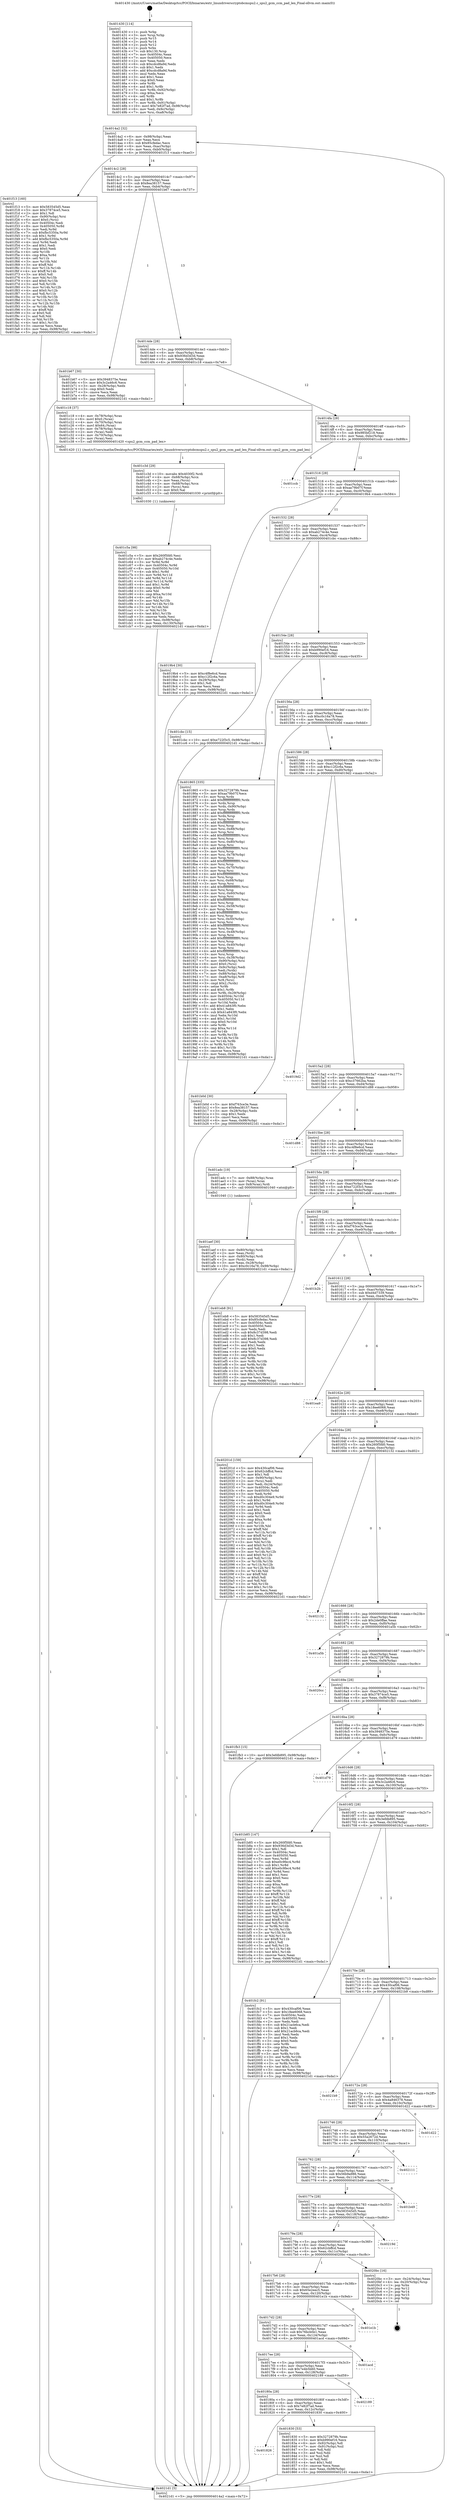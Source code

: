 digraph "0x401430" {
  label = "0x401430 (/mnt/c/Users/mathe/Desktop/tcc/POCII/binaries/extr_linuxdriverscryptobcmspu2.c_spu2_gcm_ccm_pad_len_Final-ollvm.out::main(0))"
  labelloc = "t"
  node[shape=record]

  Entry [label="",width=0.3,height=0.3,shape=circle,fillcolor=black,style=filled]
  "0x4014a2" [label="{
     0x4014a2 [32]\l
     | [instrs]\l
     &nbsp;&nbsp;0x4014a2 \<+6\>: mov -0x98(%rbp),%eax\l
     &nbsp;&nbsp;0x4014a8 \<+2\>: mov %eax,%ecx\l
     &nbsp;&nbsp;0x4014aa \<+6\>: sub $0x85cfedac,%ecx\l
     &nbsp;&nbsp;0x4014b0 \<+6\>: mov %eax,-0xac(%rbp)\l
     &nbsp;&nbsp;0x4014b6 \<+6\>: mov %ecx,-0xb0(%rbp)\l
     &nbsp;&nbsp;0x4014bc \<+6\>: je 0000000000401f13 \<main+0xae3\>\l
  }"]
  "0x401f13" [label="{
     0x401f13 [160]\l
     | [instrs]\l
     &nbsp;&nbsp;0x401f13 \<+5\>: mov $0x583545d5,%eax\l
     &nbsp;&nbsp;0x401f18 \<+5\>: mov $0x37874ce5,%ecx\l
     &nbsp;&nbsp;0x401f1d \<+2\>: mov $0x1,%dl\l
     &nbsp;&nbsp;0x401f1f \<+7\>: mov -0x90(%rbp),%rsi\l
     &nbsp;&nbsp;0x401f26 \<+6\>: movl $0x0,(%rsi)\l
     &nbsp;&nbsp;0x401f2c \<+7\>: mov 0x40504c,%edi\l
     &nbsp;&nbsp;0x401f33 \<+8\>: mov 0x405050,%r8d\l
     &nbsp;&nbsp;0x401f3b \<+3\>: mov %edi,%r9d\l
     &nbsp;&nbsp;0x401f3e \<+7\>: sub $0xfbc5350a,%r9d\l
     &nbsp;&nbsp;0x401f45 \<+4\>: sub $0x1,%r9d\l
     &nbsp;&nbsp;0x401f49 \<+7\>: add $0xfbc5350a,%r9d\l
     &nbsp;&nbsp;0x401f50 \<+4\>: imul %r9d,%edi\l
     &nbsp;&nbsp;0x401f54 \<+3\>: and $0x1,%edi\l
     &nbsp;&nbsp;0x401f57 \<+3\>: cmp $0x0,%edi\l
     &nbsp;&nbsp;0x401f5a \<+4\>: sete %r10b\l
     &nbsp;&nbsp;0x401f5e \<+4\>: cmp $0xa,%r8d\l
     &nbsp;&nbsp;0x401f62 \<+4\>: setl %r11b\l
     &nbsp;&nbsp;0x401f66 \<+3\>: mov %r10b,%bl\l
     &nbsp;&nbsp;0x401f69 \<+3\>: xor $0xff,%bl\l
     &nbsp;&nbsp;0x401f6c \<+3\>: mov %r11b,%r14b\l
     &nbsp;&nbsp;0x401f6f \<+4\>: xor $0xff,%r14b\l
     &nbsp;&nbsp;0x401f73 \<+3\>: xor $0x0,%dl\l
     &nbsp;&nbsp;0x401f76 \<+3\>: mov %bl,%r15b\l
     &nbsp;&nbsp;0x401f79 \<+4\>: and $0x0,%r15b\l
     &nbsp;&nbsp;0x401f7d \<+3\>: and %dl,%r10b\l
     &nbsp;&nbsp;0x401f80 \<+3\>: mov %r14b,%r12b\l
     &nbsp;&nbsp;0x401f83 \<+4\>: and $0x0,%r12b\l
     &nbsp;&nbsp;0x401f87 \<+3\>: and %dl,%r11b\l
     &nbsp;&nbsp;0x401f8a \<+3\>: or %r10b,%r15b\l
     &nbsp;&nbsp;0x401f8d \<+3\>: or %r11b,%r12b\l
     &nbsp;&nbsp;0x401f90 \<+3\>: xor %r12b,%r15b\l
     &nbsp;&nbsp;0x401f93 \<+3\>: or %r14b,%bl\l
     &nbsp;&nbsp;0x401f96 \<+3\>: xor $0xff,%bl\l
     &nbsp;&nbsp;0x401f99 \<+3\>: or $0x0,%dl\l
     &nbsp;&nbsp;0x401f9c \<+2\>: and %dl,%bl\l
     &nbsp;&nbsp;0x401f9e \<+3\>: or %bl,%r15b\l
     &nbsp;&nbsp;0x401fa1 \<+4\>: test $0x1,%r15b\l
     &nbsp;&nbsp;0x401fa5 \<+3\>: cmovne %ecx,%eax\l
     &nbsp;&nbsp;0x401fa8 \<+6\>: mov %eax,-0x98(%rbp)\l
     &nbsp;&nbsp;0x401fae \<+5\>: jmp 00000000004021d1 \<main+0xda1\>\l
  }"]
  "0x4014c2" [label="{
     0x4014c2 [28]\l
     | [instrs]\l
     &nbsp;&nbsp;0x4014c2 \<+5\>: jmp 00000000004014c7 \<main+0x97\>\l
     &nbsp;&nbsp;0x4014c7 \<+6\>: mov -0xac(%rbp),%eax\l
     &nbsp;&nbsp;0x4014cd \<+5\>: sub $0x8ea38157,%eax\l
     &nbsp;&nbsp;0x4014d2 \<+6\>: mov %eax,-0xb4(%rbp)\l
     &nbsp;&nbsp;0x4014d8 \<+6\>: je 0000000000401b67 \<main+0x737\>\l
  }"]
  Exit [label="",width=0.3,height=0.3,shape=circle,fillcolor=black,style=filled,peripheries=2]
  "0x401b67" [label="{
     0x401b67 [30]\l
     | [instrs]\l
     &nbsp;&nbsp;0x401b67 \<+5\>: mov $0x3948375e,%eax\l
     &nbsp;&nbsp;0x401b6c \<+5\>: mov $0x3c2a46c6,%ecx\l
     &nbsp;&nbsp;0x401b71 \<+3\>: mov -0x28(%rbp),%edx\l
     &nbsp;&nbsp;0x401b74 \<+3\>: cmp $0x0,%edx\l
     &nbsp;&nbsp;0x401b77 \<+3\>: cmove %ecx,%eax\l
     &nbsp;&nbsp;0x401b7a \<+6\>: mov %eax,-0x98(%rbp)\l
     &nbsp;&nbsp;0x401b80 \<+5\>: jmp 00000000004021d1 \<main+0xda1\>\l
  }"]
  "0x4014de" [label="{
     0x4014de [28]\l
     | [instrs]\l
     &nbsp;&nbsp;0x4014de \<+5\>: jmp 00000000004014e3 \<main+0xb3\>\l
     &nbsp;&nbsp;0x4014e3 \<+6\>: mov -0xac(%rbp),%eax\l
     &nbsp;&nbsp;0x4014e9 \<+5\>: sub $0x936d3d3d,%eax\l
     &nbsp;&nbsp;0x4014ee \<+6\>: mov %eax,-0xb8(%rbp)\l
     &nbsp;&nbsp;0x4014f4 \<+6\>: je 0000000000401c18 \<main+0x7e8\>\l
  }"]
  "0x401c5a" [label="{
     0x401c5a [98]\l
     | [instrs]\l
     &nbsp;&nbsp;0x401c5a \<+5\>: mov $0x260f5fd0,%esi\l
     &nbsp;&nbsp;0x401c5f \<+5\>: mov $0xab274c4e,%edx\l
     &nbsp;&nbsp;0x401c64 \<+3\>: xor %r8d,%r8d\l
     &nbsp;&nbsp;0x401c67 \<+8\>: mov 0x40504c,%r9d\l
     &nbsp;&nbsp;0x401c6f \<+8\>: mov 0x405050,%r10d\l
     &nbsp;&nbsp;0x401c77 \<+4\>: sub $0x1,%r8d\l
     &nbsp;&nbsp;0x401c7b \<+3\>: mov %r9d,%r11d\l
     &nbsp;&nbsp;0x401c7e \<+3\>: add %r8d,%r11d\l
     &nbsp;&nbsp;0x401c81 \<+4\>: imul %r11d,%r9d\l
     &nbsp;&nbsp;0x401c85 \<+4\>: and $0x1,%r9d\l
     &nbsp;&nbsp;0x401c89 \<+4\>: cmp $0x0,%r9d\l
     &nbsp;&nbsp;0x401c8d \<+3\>: sete %bl\l
     &nbsp;&nbsp;0x401c90 \<+4\>: cmp $0xa,%r10d\l
     &nbsp;&nbsp;0x401c94 \<+4\>: setl %r14b\l
     &nbsp;&nbsp;0x401c98 \<+3\>: mov %bl,%r15b\l
     &nbsp;&nbsp;0x401c9b \<+3\>: and %r14b,%r15b\l
     &nbsp;&nbsp;0x401c9e \<+3\>: xor %r14b,%bl\l
     &nbsp;&nbsp;0x401ca1 \<+3\>: or %bl,%r15b\l
     &nbsp;&nbsp;0x401ca4 \<+4\>: test $0x1,%r15b\l
     &nbsp;&nbsp;0x401ca8 \<+3\>: cmovne %edx,%esi\l
     &nbsp;&nbsp;0x401cab \<+6\>: mov %esi,-0x98(%rbp)\l
     &nbsp;&nbsp;0x401cb1 \<+6\>: mov %eax,-0x130(%rbp)\l
     &nbsp;&nbsp;0x401cb7 \<+5\>: jmp 00000000004021d1 \<main+0xda1\>\l
  }"]
  "0x401c18" [label="{
     0x401c18 [37]\l
     | [instrs]\l
     &nbsp;&nbsp;0x401c18 \<+4\>: mov -0x78(%rbp),%rax\l
     &nbsp;&nbsp;0x401c1c \<+6\>: movl $0x0,(%rax)\l
     &nbsp;&nbsp;0x401c22 \<+4\>: mov -0x70(%rbp),%rax\l
     &nbsp;&nbsp;0x401c26 \<+6\>: movl $0x64,(%rax)\l
     &nbsp;&nbsp;0x401c2c \<+4\>: mov -0x78(%rbp),%rax\l
     &nbsp;&nbsp;0x401c30 \<+2\>: mov (%rax),%edi\l
     &nbsp;&nbsp;0x401c32 \<+4\>: mov -0x70(%rbp),%rax\l
     &nbsp;&nbsp;0x401c36 \<+2\>: mov (%rax),%esi\l
     &nbsp;&nbsp;0x401c38 \<+5\>: call 0000000000401420 \<spu2_gcm_ccm_pad_len\>\l
     | [calls]\l
     &nbsp;&nbsp;0x401420 \{1\} (/mnt/c/Users/mathe/Desktop/tcc/POCII/binaries/extr_linuxdriverscryptobcmspu2.c_spu2_gcm_ccm_pad_len_Final-ollvm.out::spu2_gcm_ccm_pad_len)\l
  }"]
  "0x4014fa" [label="{
     0x4014fa [28]\l
     | [instrs]\l
     &nbsp;&nbsp;0x4014fa \<+5\>: jmp 00000000004014ff \<main+0xcf\>\l
     &nbsp;&nbsp;0x4014ff \<+6\>: mov -0xac(%rbp),%eax\l
     &nbsp;&nbsp;0x401505 \<+5\>: sub $0x985bf218,%eax\l
     &nbsp;&nbsp;0x40150a \<+6\>: mov %eax,-0xbc(%rbp)\l
     &nbsp;&nbsp;0x401510 \<+6\>: je 0000000000401ccb \<main+0x89b\>\l
  }"]
  "0x401c3d" [label="{
     0x401c3d [29]\l
     | [instrs]\l
     &nbsp;&nbsp;0x401c3d \<+10\>: movabs $0x4030f2,%rdi\l
     &nbsp;&nbsp;0x401c47 \<+4\>: mov -0x68(%rbp),%rcx\l
     &nbsp;&nbsp;0x401c4b \<+2\>: mov %eax,(%rcx)\l
     &nbsp;&nbsp;0x401c4d \<+4\>: mov -0x68(%rbp),%rcx\l
     &nbsp;&nbsp;0x401c51 \<+2\>: mov (%rcx),%esi\l
     &nbsp;&nbsp;0x401c53 \<+2\>: mov $0x0,%al\l
     &nbsp;&nbsp;0x401c55 \<+5\>: call 0000000000401030 \<printf@plt\>\l
     | [calls]\l
     &nbsp;&nbsp;0x401030 \{1\} (unknown)\l
  }"]
  "0x401ccb" [label="{
     0x401ccb\l
  }", style=dashed]
  "0x401516" [label="{
     0x401516 [28]\l
     | [instrs]\l
     &nbsp;&nbsp;0x401516 \<+5\>: jmp 000000000040151b \<main+0xeb\>\l
     &nbsp;&nbsp;0x40151b \<+6\>: mov -0xac(%rbp),%eax\l
     &nbsp;&nbsp;0x401521 \<+5\>: sub $0xaa79b07f,%eax\l
     &nbsp;&nbsp;0x401526 \<+6\>: mov %eax,-0xc0(%rbp)\l
     &nbsp;&nbsp;0x40152c \<+6\>: je 00000000004019b4 \<main+0x584\>\l
  }"]
  "0x401aef" [label="{
     0x401aef [30]\l
     | [instrs]\l
     &nbsp;&nbsp;0x401aef \<+4\>: mov -0x80(%rbp),%rdi\l
     &nbsp;&nbsp;0x401af3 \<+2\>: mov %eax,(%rdi)\l
     &nbsp;&nbsp;0x401af5 \<+4\>: mov -0x80(%rbp),%rdi\l
     &nbsp;&nbsp;0x401af9 \<+2\>: mov (%rdi),%eax\l
     &nbsp;&nbsp;0x401afb \<+3\>: mov %eax,-0x28(%rbp)\l
     &nbsp;&nbsp;0x401afe \<+10\>: movl $0xc0c16a78,-0x98(%rbp)\l
     &nbsp;&nbsp;0x401b08 \<+5\>: jmp 00000000004021d1 \<main+0xda1\>\l
  }"]
  "0x4019b4" [label="{
     0x4019b4 [30]\l
     | [instrs]\l
     &nbsp;&nbsp;0x4019b4 \<+5\>: mov $0xc4f8e6cd,%eax\l
     &nbsp;&nbsp;0x4019b9 \<+5\>: mov $0xc12f2c6a,%ecx\l
     &nbsp;&nbsp;0x4019be \<+3\>: mov -0x29(%rbp),%dl\l
     &nbsp;&nbsp;0x4019c1 \<+3\>: test $0x1,%dl\l
     &nbsp;&nbsp;0x4019c4 \<+3\>: cmovne %ecx,%eax\l
     &nbsp;&nbsp;0x4019c7 \<+6\>: mov %eax,-0x98(%rbp)\l
     &nbsp;&nbsp;0x4019cd \<+5\>: jmp 00000000004021d1 \<main+0xda1\>\l
  }"]
  "0x401532" [label="{
     0x401532 [28]\l
     | [instrs]\l
     &nbsp;&nbsp;0x401532 \<+5\>: jmp 0000000000401537 \<main+0x107\>\l
     &nbsp;&nbsp;0x401537 \<+6\>: mov -0xac(%rbp),%eax\l
     &nbsp;&nbsp;0x40153d \<+5\>: sub $0xab274c4e,%eax\l
     &nbsp;&nbsp;0x401542 \<+6\>: mov %eax,-0xc4(%rbp)\l
     &nbsp;&nbsp;0x401548 \<+6\>: je 0000000000401cbc \<main+0x88c\>\l
  }"]
  "0x401430" [label="{
     0x401430 [114]\l
     | [instrs]\l
     &nbsp;&nbsp;0x401430 \<+1\>: push %rbp\l
     &nbsp;&nbsp;0x401431 \<+3\>: mov %rsp,%rbp\l
     &nbsp;&nbsp;0x401434 \<+2\>: push %r15\l
     &nbsp;&nbsp;0x401436 \<+2\>: push %r14\l
     &nbsp;&nbsp;0x401438 \<+2\>: push %r12\l
     &nbsp;&nbsp;0x40143a \<+1\>: push %rbx\l
     &nbsp;&nbsp;0x40143b \<+7\>: sub $0x130,%rsp\l
     &nbsp;&nbsp;0x401442 \<+7\>: mov 0x40504c,%eax\l
     &nbsp;&nbsp;0x401449 \<+7\>: mov 0x405050,%ecx\l
     &nbsp;&nbsp;0x401450 \<+2\>: mov %eax,%edx\l
     &nbsp;&nbsp;0x401452 \<+6\>: sub $0xcdcd8a9d,%edx\l
     &nbsp;&nbsp;0x401458 \<+3\>: sub $0x1,%edx\l
     &nbsp;&nbsp;0x40145b \<+6\>: add $0xcdcd8a9d,%edx\l
     &nbsp;&nbsp;0x401461 \<+3\>: imul %edx,%eax\l
     &nbsp;&nbsp;0x401464 \<+3\>: and $0x1,%eax\l
     &nbsp;&nbsp;0x401467 \<+3\>: cmp $0x0,%eax\l
     &nbsp;&nbsp;0x40146a \<+4\>: sete %r8b\l
     &nbsp;&nbsp;0x40146e \<+4\>: and $0x1,%r8b\l
     &nbsp;&nbsp;0x401472 \<+7\>: mov %r8b,-0x92(%rbp)\l
     &nbsp;&nbsp;0x401479 \<+3\>: cmp $0xa,%ecx\l
     &nbsp;&nbsp;0x40147c \<+4\>: setl %r8b\l
     &nbsp;&nbsp;0x401480 \<+4\>: and $0x1,%r8b\l
     &nbsp;&nbsp;0x401484 \<+7\>: mov %r8b,-0x91(%rbp)\l
     &nbsp;&nbsp;0x40148b \<+10\>: movl $0x7e82f7ad,-0x98(%rbp)\l
     &nbsp;&nbsp;0x401495 \<+6\>: mov %edi,-0x9c(%rbp)\l
     &nbsp;&nbsp;0x40149b \<+7\>: mov %rsi,-0xa8(%rbp)\l
  }"]
  "0x401cbc" [label="{
     0x401cbc [15]\l
     | [instrs]\l
     &nbsp;&nbsp;0x401cbc \<+10\>: movl $0xe722f3c5,-0x98(%rbp)\l
     &nbsp;&nbsp;0x401cc6 \<+5\>: jmp 00000000004021d1 \<main+0xda1\>\l
  }"]
  "0x40154e" [label="{
     0x40154e [28]\l
     | [instrs]\l
     &nbsp;&nbsp;0x40154e \<+5\>: jmp 0000000000401553 \<main+0x123\>\l
     &nbsp;&nbsp;0x401553 \<+6\>: mov -0xac(%rbp),%eax\l
     &nbsp;&nbsp;0x401559 \<+5\>: sub $0xb990ef16,%eax\l
     &nbsp;&nbsp;0x40155e \<+6\>: mov %eax,-0xc8(%rbp)\l
     &nbsp;&nbsp;0x401564 \<+6\>: je 0000000000401865 \<main+0x435\>\l
  }"]
  "0x4021d1" [label="{
     0x4021d1 [5]\l
     | [instrs]\l
     &nbsp;&nbsp;0x4021d1 \<+5\>: jmp 00000000004014a2 \<main+0x72\>\l
  }"]
  "0x401865" [label="{
     0x401865 [335]\l
     | [instrs]\l
     &nbsp;&nbsp;0x401865 \<+5\>: mov $0x3272879b,%eax\l
     &nbsp;&nbsp;0x40186a \<+5\>: mov $0xaa79b07f,%ecx\l
     &nbsp;&nbsp;0x40186f \<+3\>: mov %rsp,%rdx\l
     &nbsp;&nbsp;0x401872 \<+4\>: add $0xfffffffffffffff0,%rdx\l
     &nbsp;&nbsp;0x401876 \<+3\>: mov %rdx,%rsp\l
     &nbsp;&nbsp;0x401879 \<+7\>: mov %rdx,-0x90(%rbp)\l
     &nbsp;&nbsp;0x401880 \<+3\>: mov %rsp,%rdx\l
     &nbsp;&nbsp;0x401883 \<+4\>: add $0xfffffffffffffff0,%rdx\l
     &nbsp;&nbsp;0x401887 \<+3\>: mov %rdx,%rsp\l
     &nbsp;&nbsp;0x40188a \<+3\>: mov %rsp,%rsi\l
     &nbsp;&nbsp;0x40188d \<+4\>: add $0xfffffffffffffff0,%rsi\l
     &nbsp;&nbsp;0x401891 \<+3\>: mov %rsi,%rsp\l
     &nbsp;&nbsp;0x401894 \<+7\>: mov %rsi,-0x88(%rbp)\l
     &nbsp;&nbsp;0x40189b \<+3\>: mov %rsp,%rsi\l
     &nbsp;&nbsp;0x40189e \<+4\>: add $0xfffffffffffffff0,%rsi\l
     &nbsp;&nbsp;0x4018a2 \<+3\>: mov %rsi,%rsp\l
     &nbsp;&nbsp;0x4018a5 \<+4\>: mov %rsi,-0x80(%rbp)\l
     &nbsp;&nbsp;0x4018a9 \<+3\>: mov %rsp,%rsi\l
     &nbsp;&nbsp;0x4018ac \<+4\>: add $0xfffffffffffffff0,%rsi\l
     &nbsp;&nbsp;0x4018b0 \<+3\>: mov %rsi,%rsp\l
     &nbsp;&nbsp;0x4018b3 \<+4\>: mov %rsi,-0x78(%rbp)\l
     &nbsp;&nbsp;0x4018b7 \<+3\>: mov %rsp,%rsi\l
     &nbsp;&nbsp;0x4018ba \<+4\>: add $0xfffffffffffffff0,%rsi\l
     &nbsp;&nbsp;0x4018be \<+3\>: mov %rsi,%rsp\l
     &nbsp;&nbsp;0x4018c1 \<+4\>: mov %rsi,-0x70(%rbp)\l
     &nbsp;&nbsp;0x4018c5 \<+3\>: mov %rsp,%rsi\l
     &nbsp;&nbsp;0x4018c8 \<+4\>: add $0xfffffffffffffff0,%rsi\l
     &nbsp;&nbsp;0x4018cc \<+3\>: mov %rsi,%rsp\l
     &nbsp;&nbsp;0x4018cf \<+4\>: mov %rsi,-0x68(%rbp)\l
     &nbsp;&nbsp;0x4018d3 \<+3\>: mov %rsp,%rsi\l
     &nbsp;&nbsp;0x4018d6 \<+4\>: add $0xfffffffffffffff0,%rsi\l
     &nbsp;&nbsp;0x4018da \<+3\>: mov %rsi,%rsp\l
     &nbsp;&nbsp;0x4018dd \<+4\>: mov %rsi,-0x60(%rbp)\l
     &nbsp;&nbsp;0x4018e1 \<+3\>: mov %rsp,%rsi\l
     &nbsp;&nbsp;0x4018e4 \<+4\>: add $0xfffffffffffffff0,%rsi\l
     &nbsp;&nbsp;0x4018e8 \<+3\>: mov %rsi,%rsp\l
     &nbsp;&nbsp;0x4018eb \<+4\>: mov %rsi,-0x58(%rbp)\l
     &nbsp;&nbsp;0x4018ef \<+3\>: mov %rsp,%rsi\l
     &nbsp;&nbsp;0x4018f2 \<+4\>: add $0xfffffffffffffff0,%rsi\l
     &nbsp;&nbsp;0x4018f6 \<+3\>: mov %rsi,%rsp\l
     &nbsp;&nbsp;0x4018f9 \<+4\>: mov %rsi,-0x50(%rbp)\l
     &nbsp;&nbsp;0x4018fd \<+3\>: mov %rsp,%rsi\l
     &nbsp;&nbsp;0x401900 \<+4\>: add $0xfffffffffffffff0,%rsi\l
     &nbsp;&nbsp;0x401904 \<+3\>: mov %rsi,%rsp\l
     &nbsp;&nbsp;0x401907 \<+4\>: mov %rsi,-0x48(%rbp)\l
     &nbsp;&nbsp;0x40190b \<+3\>: mov %rsp,%rsi\l
     &nbsp;&nbsp;0x40190e \<+4\>: add $0xfffffffffffffff0,%rsi\l
     &nbsp;&nbsp;0x401912 \<+3\>: mov %rsi,%rsp\l
     &nbsp;&nbsp;0x401915 \<+4\>: mov %rsi,-0x40(%rbp)\l
     &nbsp;&nbsp;0x401919 \<+3\>: mov %rsp,%rsi\l
     &nbsp;&nbsp;0x40191c \<+4\>: add $0xfffffffffffffff0,%rsi\l
     &nbsp;&nbsp;0x401920 \<+3\>: mov %rsi,%rsp\l
     &nbsp;&nbsp;0x401923 \<+4\>: mov %rsi,-0x38(%rbp)\l
     &nbsp;&nbsp;0x401927 \<+7\>: mov -0x90(%rbp),%rsi\l
     &nbsp;&nbsp;0x40192e \<+6\>: movl $0x0,(%rsi)\l
     &nbsp;&nbsp;0x401934 \<+6\>: mov -0x9c(%rbp),%edi\l
     &nbsp;&nbsp;0x40193a \<+2\>: mov %edi,(%rdx)\l
     &nbsp;&nbsp;0x40193c \<+7\>: mov -0x88(%rbp),%rsi\l
     &nbsp;&nbsp;0x401943 \<+7\>: mov -0xa8(%rbp),%r8\l
     &nbsp;&nbsp;0x40194a \<+3\>: mov %r8,(%rsi)\l
     &nbsp;&nbsp;0x40194d \<+3\>: cmpl $0x2,(%rdx)\l
     &nbsp;&nbsp;0x401950 \<+4\>: setne %r9b\l
     &nbsp;&nbsp;0x401954 \<+4\>: and $0x1,%r9b\l
     &nbsp;&nbsp;0x401958 \<+4\>: mov %r9b,-0x29(%rbp)\l
     &nbsp;&nbsp;0x40195c \<+8\>: mov 0x40504c,%r10d\l
     &nbsp;&nbsp;0x401964 \<+8\>: mov 0x405050,%r11d\l
     &nbsp;&nbsp;0x40196c \<+3\>: mov %r10d,%ebx\l
     &nbsp;&nbsp;0x40196f \<+6\>: add $0x41a843f0,%ebx\l
     &nbsp;&nbsp;0x401975 \<+3\>: sub $0x1,%ebx\l
     &nbsp;&nbsp;0x401978 \<+6\>: sub $0x41a843f0,%ebx\l
     &nbsp;&nbsp;0x40197e \<+4\>: imul %ebx,%r10d\l
     &nbsp;&nbsp;0x401982 \<+4\>: and $0x1,%r10d\l
     &nbsp;&nbsp;0x401986 \<+4\>: cmp $0x0,%r10d\l
     &nbsp;&nbsp;0x40198a \<+4\>: sete %r9b\l
     &nbsp;&nbsp;0x40198e \<+4\>: cmp $0xa,%r11d\l
     &nbsp;&nbsp;0x401992 \<+4\>: setl %r14b\l
     &nbsp;&nbsp;0x401996 \<+3\>: mov %r9b,%r15b\l
     &nbsp;&nbsp;0x401999 \<+3\>: and %r14b,%r15b\l
     &nbsp;&nbsp;0x40199c \<+3\>: xor %r14b,%r9b\l
     &nbsp;&nbsp;0x40199f \<+3\>: or %r9b,%r15b\l
     &nbsp;&nbsp;0x4019a2 \<+4\>: test $0x1,%r15b\l
     &nbsp;&nbsp;0x4019a6 \<+3\>: cmovne %ecx,%eax\l
     &nbsp;&nbsp;0x4019a9 \<+6\>: mov %eax,-0x98(%rbp)\l
     &nbsp;&nbsp;0x4019af \<+5\>: jmp 00000000004021d1 \<main+0xda1\>\l
  }"]
  "0x40156a" [label="{
     0x40156a [28]\l
     | [instrs]\l
     &nbsp;&nbsp;0x40156a \<+5\>: jmp 000000000040156f \<main+0x13f\>\l
     &nbsp;&nbsp;0x40156f \<+6\>: mov -0xac(%rbp),%eax\l
     &nbsp;&nbsp;0x401575 \<+5\>: sub $0xc0c16a78,%eax\l
     &nbsp;&nbsp;0x40157a \<+6\>: mov %eax,-0xcc(%rbp)\l
     &nbsp;&nbsp;0x401580 \<+6\>: je 0000000000401b0d \<main+0x6dd\>\l
  }"]
  "0x401826" [label="{
     0x401826\l
  }", style=dashed]
  "0x401b0d" [label="{
     0x401b0d [30]\l
     | [instrs]\l
     &nbsp;&nbsp;0x401b0d \<+5\>: mov $0xf763ce3e,%eax\l
     &nbsp;&nbsp;0x401b12 \<+5\>: mov $0x8ea38157,%ecx\l
     &nbsp;&nbsp;0x401b17 \<+3\>: mov -0x28(%rbp),%edx\l
     &nbsp;&nbsp;0x401b1a \<+3\>: cmp $0x1,%edx\l
     &nbsp;&nbsp;0x401b1d \<+3\>: cmovl %ecx,%eax\l
     &nbsp;&nbsp;0x401b20 \<+6\>: mov %eax,-0x98(%rbp)\l
     &nbsp;&nbsp;0x401b26 \<+5\>: jmp 00000000004021d1 \<main+0xda1\>\l
  }"]
  "0x401586" [label="{
     0x401586 [28]\l
     | [instrs]\l
     &nbsp;&nbsp;0x401586 \<+5\>: jmp 000000000040158b \<main+0x15b\>\l
     &nbsp;&nbsp;0x40158b \<+6\>: mov -0xac(%rbp),%eax\l
     &nbsp;&nbsp;0x401591 \<+5\>: sub $0xc12f2c6a,%eax\l
     &nbsp;&nbsp;0x401596 \<+6\>: mov %eax,-0xd0(%rbp)\l
     &nbsp;&nbsp;0x40159c \<+6\>: je 00000000004019d2 \<main+0x5a2\>\l
  }"]
  "0x401830" [label="{
     0x401830 [53]\l
     | [instrs]\l
     &nbsp;&nbsp;0x401830 \<+5\>: mov $0x3272879b,%eax\l
     &nbsp;&nbsp;0x401835 \<+5\>: mov $0xb990ef16,%ecx\l
     &nbsp;&nbsp;0x40183a \<+6\>: mov -0x92(%rbp),%dl\l
     &nbsp;&nbsp;0x401840 \<+7\>: mov -0x91(%rbp),%sil\l
     &nbsp;&nbsp;0x401847 \<+3\>: mov %dl,%dil\l
     &nbsp;&nbsp;0x40184a \<+3\>: and %sil,%dil\l
     &nbsp;&nbsp;0x40184d \<+3\>: xor %sil,%dl\l
     &nbsp;&nbsp;0x401850 \<+3\>: or %dl,%dil\l
     &nbsp;&nbsp;0x401853 \<+4\>: test $0x1,%dil\l
     &nbsp;&nbsp;0x401857 \<+3\>: cmovne %ecx,%eax\l
     &nbsp;&nbsp;0x40185a \<+6\>: mov %eax,-0x98(%rbp)\l
     &nbsp;&nbsp;0x401860 \<+5\>: jmp 00000000004021d1 \<main+0xda1\>\l
  }"]
  "0x4019d2" [label="{
     0x4019d2\l
  }", style=dashed]
  "0x4015a2" [label="{
     0x4015a2 [28]\l
     | [instrs]\l
     &nbsp;&nbsp;0x4015a2 \<+5\>: jmp 00000000004015a7 \<main+0x177\>\l
     &nbsp;&nbsp;0x4015a7 \<+6\>: mov -0xac(%rbp),%eax\l
     &nbsp;&nbsp;0x4015ad \<+5\>: sub $0xc37662ba,%eax\l
     &nbsp;&nbsp;0x4015b2 \<+6\>: mov %eax,-0xd4(%rbp)\l
     &nbsp;&nbsp;0x4015b8 \<+6\>: je 0000000000401d88 \<main+0x958\>\l
  }"]
  "0x40180a" [label="{
     0x40180a [28]\l
     | [instrs]\l
     &nbsp;&nbsp;0x40180a \<+5\>: jmp 000000000040180f \<main+0x3df\>\l
     &nbsp;&nbsp;0x40180f \<+6\>: mov -0xac(%rbp),%eax\l
     &nbsp;&nbsp;0x401815 \<+5\>: sub $0x7e82f7ad,%eax\l
     &nbsp;&nbsp;0x40181a \<+6\>: mov %eax,-0x12c(%rbp)\l
     &nbsp;&nbsp;0x401820 \<+6\>: je 0000000000401830 \<main+0x400\>\l
  }"]
  "0x401d88" [label="{
     0x401d88\l
  }", style=dashed]
  "0x4015be" [label="{
     0x4015be [28]\l
     | [instrs]\l
     &nbsp;&nbsp;0x4015be \<+5\>: jmp 00000000004015c3 \<main+0x193\>\l
     &nbsp;&nbsp;0x4015c3 \<+6\>: mov -0xac(%rbp),%eax\l
     &nbsp;&nbsp;0x4015c9 \<+5\>: sub $0xc4f8e6cd,%eax\l
     &nbsp;&nbsp;0x4015ce \<+6\>: mov %eax,-0xd8(%rbp)\l
     &nbsp;&nbsp;0x4015d4 \<+6\>: je 0000000000401adc \<main+0x6ac\>\l
  }"]
  "0x402189" [label="{
     0x402189\l
  }", style=dashed]
  "0x401adc" [label="{
     0x401adc [19]\l
     | [instrs]\l
     &nbsp;&nbsp;0x401adc \<+7\>: mov -0x88(%rbp),%rax\l
     &nbsp;&nbsp;0x401ae3 \<+3\>: mov (%rax),%rax\l
     &nbsp;&nbsp;0x401ae6 \<+4\>: mov 0x8(%rax),%rdi\l
     &nbsp;&nbsp;0x401aea \<+5\>: call 0000000000401040 \<atoi@plt\>\l
     | [calls]\l
     &nbsp;&nbsp;0x401040 \{1\} (unknown)\l
  }"]
  "0x4015da" [label="{
     0x4015da [28]\l
     | [instrs]\l
     &nbsp;&nbsp;0x4015da \<+5\>: jmp 00000000004015df \<main+0x1af\>\l
     &nbsp;&nbsp;0x4015df \<+6\>: mov -0xac(%rbp),%eax\l
     &nbsp;&nbsp;0x4015e5 \<+5\>: sub $0xe722f3c5,%eax\l
     &nbsp;&nbsp;0x4015ea \<+6\>: mov %eax,-0xdc(%rbp)\l
     &nbsp;&nbsp;0x4015f0 \<+6\>: je 0000000000401eb8 \<main+0xa88\>\l
  }"]
  "0x4017ee" [label="{
     0x4017ee [28]\l
     | [instrs]\l
     &nbsp;&nbsp;0x4017ee \<+5\>: jmp 00000000004017f3 \<main+0x3c3\>\l
     &nbsp;&nbsp;0x4017f3 \<+6\>: mov -0xac(%rbp),%eax\l
     &nbsp;&nbsp;0x4017f9 \<+5\>: sub $0x7e4b5b60,%eax\l
     &nbsp;&nbsp;0x4017fe \<+6\>: mov %eax,-0x128(%rbp)\l
     &nbsp;&nbsp;0x401804 \<+6\>: je 0000000000402189 \<main+0xd59\>\l
  }"]
  "0x401eb8" [label="{
     0x401eb8 [91]\l
     | [instrs]\l
     &nbsp;&nbsp;0x401eb8 \<+5\>: mov $0x583545d5,%eax\l
     &nbsp;&nbsp;0x401ebd \<+5\>: mov $0x85cfedac,%ecx\l
     &nbsp;&nbsp;0x401ec2 \<+7\>: mov 0x40504c,%edx\l
     &nbsp;&nbsp;0x401ec9 \<+7\>: mov 0x405050,%esi\l
     &nbsp;&nbsp;0x401ed0 \<+2\>: mov %edx,%edi\l
     &nbsp;&nbsp;0x401ed2 \<+6\>: sub $0x8c37d398,%edi\l
     &nbsp;&nbsp;0x401ed8 \<+3\>: sub $0x1,%edi\l
     &nbsp;&nbsp;0x401edb \<+6\>: add $0x8c37d398,%edi\l
     &nbsp;&nbsp;0x401ee1 \<+3\>: imul %edi,%edx\l
     &nbsp;&nbsp;0x401ee4 \<+3\>: and $0x1,%edx\l
     &nbsp;&nbsp;0x401ee7 \<+3\>: cmp $0x0,%edx\l
     &nbsp;&nbsp;0x401eea \<+4\>: sete %r8b\l
     &nbsp;&nbsp;0x401eee \<+3\>: cmp $0xa,%esi\l
     &nbsp;&nbsp;0x401ef1 \<+4\>: setl %r9b\l
     &nbsp;&nbsp;0x401ef5 \<+3\>: mov %r8b,%r10b\l
     &nbsp;&nbsp;0x401ef8 \<+3\>: and %r9b,%r10b\l
     &nbsp;&nbsp;0x401efb \<+3\>: xor %r9b,%r8b\l
     &nbsp;&nbsp;0x401efe \<+3\>: or %r8b,%r10b\l
     &nbsp;&nbsp;0x401f01 \<+4\>: test $0x1,%r10b\l
     &nbsp;&nbsp;0x401f05 \<+3\>: cmovne %ecx,%eax\l
     &nbsp;&nbsp;0x401f08 \<+6\>: mov %eax,-0x98(%rbp)\l
     &nbsp;&nbsp;0x401f0e \<+5\>: jmp 00000000004021d1 \<main+0xda1\>\l
  }"]
  "0x4015f6" [label="{
     0x4015f6 [28]\l
     | [instrs]\l
     &nbsp;&nbsp;0x4015f6 \<+5\>: jmp 00000000004015fb \<main+0x1cb\>\l
     &nbsp;&nbsp;0x4015fb \<+6\>: mov -0xac(%rbp),%eax\l
     &nbsp;&nbsp;0x401601 \<+5\>: sub $0xf763ce3e,%eax\l
     &nbsp;&nbsp;0x401606 \<+6\>: mov %eax,-0xe0(%rbp)\l
     &nbsp;&nbsp;0x40160c \<+6\>: je 0000000000401b2b \<main+0x6fb\>\l
  }"]
  "0x401acd" [label="{
     0x401acd\l
  }", style=dashed]
  "0x401b2b" [label="{
     0x401b2b\l
  }", style=dashed]
  "0x401612" [label="{
     0x401612 [28]\l
     | [instrs]\l
     &nbsp;&nbsp;0x401612 \<+5\>: jmp 0000000000401617 \<main+0x1e7\>\l
     &nbsp;&nbsp;0x401617 \<+6\>: mov -0xac(%rbp),%eax\l
     &nbsp;&nbsp;0x40161d \<+5\>: sub $0xd4d7339,%eax\l
     &nbsp;&nbsp;0x401622 \<+6\>: mov %eax,-0xe4(%rbp)\l
     &nbsp;&nbsp;0x401628 \<+6\>: je 0000000000401ea9 \<main+0xa79\>\l
  }"]
  "0x4017d2" [label="{
     0x4017d2 [28]\l
     | [instrs]\l
     &nbsp;&nbsp;0x4017d2 \<+5\>: jmp 00000000004017d7 \<main+0x3a7\>\l
     &nbsp;&nbsp;0x4017d7 \<+6\>: mov -0xac(%rbp),%eax\l
     &nbsp;&nbsp;0x4017dd \<+5\>: sub $0x76bcb0e1,%eax\l
     &nbsp;&nbsp;0x4017e2 \<+6\>: mov %eax,-0x124(%rbp)\l
     &nbsp;&nbsp;0x4017e8 \<+6\>: je 0000000000401acd \<main+0x69d\>\l
  }"]
  "0x401ea9" [label="{
     0x401ea9\l
  }", style=dashed]
  "0x40162e" [label="{
     0x40162e [28]\l
     | [instrs]\l
     &nbsp;&nbsp;0x40162e \<+5\>: jmp 0000000000401633 \<main+0x203\>\l
     &nbsp;&nbsp;0x401633 \<+6\>: mov -0xac(%rbp),%eax\l
     &nbsp;&nbsp;0x401639 \<+5\>: sub $0x18ee6068,%eax\l
     &nbsp;&nbsp;0x40163e \<+6\>: mov %eax,-0xe8(%rbp)\l
     &nbsp;&nbsp;0x401644 \<+6\>: je 000000000040201d \<main+0xbed\>\l
  }"]
  "0x401e1b" [label="{
     0x401e1b\l
  }", style=dashed]
  "0x40201d" [label="{
     0x40201d [159]\l
     | [instrs]\l
     &nbsp;&nbsp;0x40201d \<+5\>: mov $0x430caf06,%eax\l
     &nbsp;&nbsp;0x402022 \<+5\>: mov $0x62cbffcd,%ecx\l
     &nbsp;&nbsp;0x402027 \<+2\>: mov $0x1,%dl\l
     &nbsp;&nbsp;0x402029 \<+7\>: mov -0x90(%rbp),%rsi\l
     &nbsp;&nbsp;0x402030 \<+2\>: mov (%rsi),%edi\l
     &nbsp;&nbsp;0x402032 \<+3\>: mov %edi,-0x24(%rbp)\l
     &nbsp;&nbsp;0x402035 \<+7\>: mov 0x40504c,%edi\l
     &nbsp;&nbsp;0x40203c \<+8\>: mov 0x405050,%r8d\l
     &nbsp;&nbsp;0x402044 \<+3\>: mov %edi,%r9d\l
     &nbsp;&nbsp;0x402047 \<+7\>: sub $0xd0c304e9,%r9d\l
     &nbsp;&nbsp;0x40204e \<+4\>: sub $0x1,%r9d\l
     &nbsp;&nbsp;0x402052 \<+7\>: add $0xd0c304e9,%r9d\l
     &nbsp;&nbsp;0x402059 \<+4\>: imul %r9d,%edi\l
     &nbsp;&nbsp;0x40205d \<+3\>: and $0x1,%edi\l
     &nbsp;&nbsp;0x402060 \<+3\>: cmp $0x0,%edi\l
     &nbsp;&nbsp;0x402063 \<+4\>: sete %r10b\l
     &nbsp;&nbsp;0x402067 \<+4\>: cmp $0xa,%r8d\l
     &nbsp;&nbsp;0x40206b \<+4\>: setl %r11b\l
     &nbsp;&nbsp;0x40206f \<+3\>: mov %r10b,%bl\l
     &nbsp;&nbsp;0x402072 \<+3\>: xor $0xff,%bl\l
     &nbsp;&nbsp;0x402075 \<+3\>: mov %r11b,%r14b\l
     &nbsp;&nbsp;0x402078 \<+4\>: xor $0xff,%r14b\l
     &nbsp;&nbsp;0x40207c \<+3\>: xor $0x0,%dl\l
     &nbsp;&nbsp;0x40207f \<+3\>: mov %bl,%r15b\l
     &nbsp;&nbsp;0x402082 \<+4\>: and $0x0,%r15b\l
     &nbsp;&nbsp;0x402086 \<+3\>: and %dl,%r10b\l
     &nbsp;&nbsp;0x402089 \<+3\>: mov %r14b,%r12b\l
     &nbsp;&nbsp;0x40208c \<+4\>: and $0x0,%r12b\l
     &nbsp;&nbsp;0x402090 \<+3\>: and %dl,%r11b\l
     &nbsp;&nbsp;0x402093 \<+3\>: or %r10b,%r15b\l
     &nbsp;&nbsp;0x402096 \<+3\>: or %r11b,%r12b\l
     &nbsp;&nbsp;0x402099 \<+3\>: xor %r12b,%r15b\l
     &nbsp;&nbsp;0x40209c \<+3\>: or %r14b,%bl\l
     &nbsp;&nbsp;0x40209f \<+3\>: xor $0xff,%bl\l
     &nbsp;&nbsp;0x4020a2 \<+3\>: or $0x0,%dl\l
     &nbsp;&nbsp;0x4020a5 \<+2\>: and %dl,%bl\l
     &nbsp;&nbsp;0x4020a7 \<+3\>: or %bl,%r15b\l
     &nbsp;&nbsp;0x4020aa \<+4\>: test $0x1,%r15b\l
     &nbsp;&nbsp;0x4020ae \<+3\>: cmovne %ecx,%eax\l
     &nbsp;&nbsp;0x4020b1 \<+6\>: mov %eax,-0x98(%rbp)\l
     &nbsp;&nbsp;0x4020b7 \<+5\>: jmp 00000000004021d1 \<main+0xda1\>\l
  }"]
  "0x40164a" [label="{
     0x40164a [28]\l
     | [instrs]\l
     &nbsp;&nbsp;0x40164a \<+5\>: jmp 000000000040164f \<main+0x21f\>\l
     &nbsp;&nbsp;0x40164f \<+6\>: mov -0xac(%rbp),%eax\l
     &nbsp;&nbsp;0x401655 \<+5\>: sub $0x260f5fd0,%eax\l
     &nbsp;&nbsp;0x40165a \<+6\>: mov %eax,-0xec(%rbp)\l
     &nbsp;&nbsp;0x401660 \<+6\>: je 0000000000402132 \<main+0xd02\>\l
  }"]
  "0x4017b6" [label="{
     0x4017b6 [28]\l
     | [instrs]\l
     &nbsp;&nbsp;0x4017b6 \<+5\>: jmp 00000000004017bb \<main+0x38b\>\l
     &nbsp;&nbsp;0x4017bb \<+6\>: mov -0xac(%rbp),%eax\l
     &nbsp;&nbsp;0x4017c1 \<+5\>: sub $0x65e2eec5,%eax\l
     &nbsp;&nbsp;0x4017c6 \<+6\>: mov %eax,-0x120(%rbp)\l
     &nbsp;&nbsp;0x4017cc \<+6\>: je 0000000000401e1b \<main+0x9eb\>\l
  }"]
  "0x402132" [label="{
     0x402132\l
  }", style=dashed]
  "0x401666" [label="{
     0x401666 [28]\l
     | [instrs]\l
     &nbsp;&nbsp;0x401666 \<+5\>: jmp 000000000040166b \<main+0x23b\>\l
     &nbsp;&nbsp;0x40166b \<+6\>: mov -0xac(%rbp),%eax\l
     &nbsp;&nbsp;0x401671 \<+5\>: sub $0x2de0ffae,%eax\l
     &nbsp;&nbsp;0x401676 \<+6\>: mov %eax,-0xf0(%rbp)\l
     &nbsp;&nbsp;0x40167c \<+6\>: je 0000000000401a5b \<main+0x62b\>\l
  }"]
  "0x4020bc" [label="{
     0x4020bc [16]\l
     | [instrs]\l
     &nbsp;&nbsp;0x4020bc \<+3\>: mov -0x24(%rbp),%eax\l
     &nbsp;&nbsp;0x4020bf \<+4\>: lea -0x20(%rbp),%rsp\l
     &nbsp;&nbsp;0x4020c3 \<+1\>: pop %rbx\l
     &nbsp;&nbsp;0x4020c4 \<+2\>: pop %r12\l
     &nbsp;&nbsp;0x4020c6 \<+2\>: pop %r14\l
     &nbsp;&nbsp;0x4020c8 \<+2\>: pop %r15\l
     &nbsp;&nbsp;0x4020ca \<+1\>: pop %rbp\l
     &nbsp;&nbsp;0x4020cb \<+1\>: ret\l
  }"]
  "0x401a5b" [label="{
     0x401a5b\l
  }", style=dashed]
  "0x401682" [label="{
     0x401682 [28]\l
     | [instrs]\l
     &nbsp;&nbsp;0x401682 \<+5\>: jmp 0000000000401687 \<main+0x257\>\l
     &nbsp;&nbsp;0x401687 \<+6\>: mov -0xac(%rbp),%eax\l
     &nbsp;&nbsp;0x40168d \<+5\>: sub $0x3272879b,%eax\l
     &nbsp;&nbsp;0x401692 \<+6\>: mov %eax,-0xf4(%rbp)\l
     &nbsp;&nbsp;0x401698 \<+6\>: je 00000000004020cc \<main+0xc9c\>\l
  }"]
  "0x40179a" [label="{
     0x40179a [28]\l
     | [instrs]\l
     &nbsp;&nbsp;0x40179a \<+5\>: jmp 000000000040179f \<main+0x36f\>\l
     &nbsp;&nbsp;0x40179f \<+6\>: mov -0xac(%rbp),%eax\l
     &nbsp;&nbsp;0x4017a5 \<+5\>: sub $0x62cbffcd,%eax\l
     &nbsp;&nbsp;0x4017aa \<+6\>: mov %eax,-0x11c(%rbp)\l
     &nbsp;&nbsp;0x4017b0 \<+6\>: je 00000000004020bc \<main+0xc8c\>\l
  }"]
  "0x4020cc" [label="{
     0x4020cc\l
  }", style=dashed]
  "0x40169e" [label="{
     0x40169e [28]\l
     | [instrs]\l
     &nbsp;&nbsp;0x40169e \<+5\>: jmp 00000000004016a3 \<main+0x273\>\l
     &nbsp;&nbsp;0x4016a3 \<+6\>: mov -0xac(%rbp),%eax\l
     &nbsp;&nbsp;0x4016a9 \<+5\>: sub $0x37874ce5,%eax\l
     &nbsp;&nbsp;0x4016ae \<+6\>: mov %eax,-0xf8(%rbp)\l
     &nbsp;&nbsp;0x4016b4 \<+6\>: je 0000000000401fb3 \<main+0xb83\>\l
  }"]
  "0x40219d" [label="{
     0x40219d\l
  }", style=dashed]
  "0x401fb3" [label="{
     0x401fb3 [15]\l
     | [instrs]\l
     &nbsp;&nbsp;0x401fb3 \<+10\>: movl $0x3efdb895,-0x98(%rbp)\l
     &nbsp;&nbsp;0x401fbd \<+5\>: jmp 00000000004021d1 \<main+0xda1\>\l
  }"]
  "0x4016ba" [label="{
     0x4016ba [28]\l
     | [instrs]\l
     &nbsp;&nbsp;0x4016ba \<+5\>: jmp 00000000004016bf \<main+0x28f\>\l
     &nbsp;&nbsp;0x4016bf \<+6\>: mov -0xac(%rbp),%eax\l
     &nbsp;&nbsp;0x4016c5 \<+5\>: sub $0x3948375e,%eax\l
     &nbsp;&nbsp;0x4016ca \<+6\>: mov %eax,-0xfc(%rbp)\l
     &nbsp;&nbsp;0x4016d0 \<+6\>: je 0000000000401d79 \<main+0x949\>\l
  }"]
  "0x40177e" [label="{
     0x40177e [28]\l
     | [instrs]\l
     &nbsp;&nbsp;0x40177e \<+5\>: jmp 0000000000401783 \<main+0x353\>\l
     &nbsp;&nbsp;0x401783 \<+6\>: mov -0xac(%rbp),%eax\l
     &nbsp;&nbsp;0x401789 \<+5\>: sub $0x583545d5,%eax\l
     &nbsp;&nbsp;0x40178e \<+6\>: mov %eax,-0x118(%rbp)\l
     &nbsp;&nbsp;0x401794 \<+6\>: je 000000000040219d \<main+0xd6d\>\l
  }"]
  "0x401d79" [label="{
     0x401d79\l
  }", style=dashed]
  "0x4016d6" [label="{
     0x4016d6 [28]\l
     | [instrs]\l
     &nbsp;&nbsp;0x4016d6 \<+5\>: jmp 00000000004016db \<main+0x2ab\>\l
     &nbsp;&nbsp;0x4016db \<+6\>: mov -0xac(%rbp),%eax\l
     &nbsp;&nbsp;0x4016e1 \<+5\>: sub $0x3c2a46c6,%eax\l
     &nbsp;&nbsp;0x4016e6 \<+6\>: mov %eax,-0x100(%rbp)\l
     &nbsp;&nbsp;0x4016ec \<+6\>: je 0000000000401b85 \<main+0x755\>\l
  }"]
  "0x401b49" [label="{
     0x401b49\l
  }", style=dashed]
  "0x401b85" [label="{
     0x401b85 [147]\l
     | [instrs]\l
     &nbsp;&nbsp;0x401b85 \<+5\>: mov $0x260f5fd0,%eax\l
     &nbsp;&nbsp;0x401b8a \<+5\>: mov $0x936d3d3d,%ecx\l
     &nbsp;&nbsp;0x401b8f \<+2\>: mov $0x1,%dl\l
     &nbsp;&nbsp;0x401b91 \<+7\>: mov 0x40504c,%esi\l
     &nbsp;&nbsp;0x401b98 \<+7\>: mov 0x405050,%edi\l
     &nbsp;&nbsp;0x401b9f \<+3\>: mov %esi,%r8d\l
     &nbsp;&nbsp;0x401ba2 \<+7\>: sub $0xe0c9fec4,%r8d\l
     &nbsp;&nbsp;0x401ba9 \<+4\>: sub $0x1,%r8d\l
     &nbsp;&nbsp;0x401bad \<+7\>: add $0xe0c9fec4,%r8d\l
     &nbsp;&nbsp;0x401bb4 \<+4\>: imul %r8d,%esi\l
     &nbsp;&nbsp;0x401bb8 \<+3\>: and $0x1,%esi\l
     &nbsp;&nbsp;0x401bbb \<+3\>: cmp $0x0,%esi\l
     &nbsp;&nbsp;0x401bbe \<+4\>: sete %r9b\l
     &nbsp;&nbsp;0x401bc2 \<+3\>: cmp $0xa,%edi\l
     &nbsp;&nbsp;0x401bc5 \<+4\>: setl %r10b\l
     &nbsp;&nbsp;0x401bc9 \<+3\>: mov %r9b,%r11b\l
     &nbsp;&nbsp;0x401bcc \<+4\>: xor $0xff,%r11b\l
     &nbsp;&nbsp;0x401bd0 \<+3\>: mov %r10b,%bl\l
     &nbsp;&nbsp;0x401bd3 \<+3\>: xor $0xff,%bl\l
     &nbsp;&nbsp;0x401bd6 \<+3\>: xor $0x1,%dl\l
     &nbsp;&nbsp;0x401bd9 \<+3\>: mov %r11b,%r14b\l
     &nbsp;&nbsp;0x401bdc \<+4\>: and $0xff,%r14b\l
     &nbsp;&nbsp;0x401be0 \<+3\>: and %dl,%r9b\l
     &nbsp;&nbsp;0x401be3 \<+3\>: mov %bl,%r15b\l
     &nbsp;&nbsp;0x401be6 \<+4\>: and $0xff,%r15b\l
     &nbsp;&nbsp;0x401bea \<+3\>: and %dl,%r10b\l
     &nbsp;&nbsp;0x401bed \<+3\>: or %r9b,%r14b\l
     &nbsp;&nbsp;0x401bf0 \<+3\>: or %r10b,%r15b\l
     &nbsp;&nbsp;0x401bf3 \<+3\>: xor %r15b,%r14b\l
     &nbsp;&nbsp;0x401bf6 \<+3\>: or %bl,%r11b\l
     &nbsp;&nbsp;0x401bf9 \<+4\>: xor $0xff,%r11b\l
     &nbsp;&nbsp;0x401bfd \<+3\>: or $0x1,%dl\l
     &nbsp;&nbsp;0x401c00 \<+3\>: and %dl,%r11b\l
     &nbsp;&nbsp;0x401c03 \<+3\>: or %r11b,%r14b\l
     &nbsp;&nbsp;0x401c06 \<+4\>: test $0x1,%r14b\l
     &nbsp;&nbsp;0x401c0a \<+3\>: cmovne %ecx,%eax\l
     &nbsp;&nbsp;0x401c0d \<+6\>: mov %eax,-0x98(%rbp)\l
     &nbsp;&nbsp;0x401c13 \<+5\>: jmp 00000000004021d1 \<main+0xda1\>\l
  }"]
  "0x4016f2" [label="{
     0x4016f2 [28]\l
     | [instrs]\l
     &nbsp;&nbsp;0x4016f2 \<+5\>: jmp 00000000004016f7 \<main+0x2c7\>\l
     &nbsp;&nbsp;0x4016f7 \<+6\>: mov -0xac(%rbp),%eax\l
     &nbsp;&nbsp;0x4016fd \<+5\>: sub $0x3efdb895,%eax\l
     &nbsp;&nbsp;0x401702 \<+6\>: mov %eax,-0x104(%rbp)\l
     &nbsp;&nbsp;0x401708 \<+6\>: je 0000000000401fc2 \<main+0xb92\>\l
  }"]
  "0x401762" [label="{
     0x401762 [28]\l
     | [instrs]\l
     &nbsp;&nbsp;0x401762 \<+5\>: jmp 0000000000401767 \<main+0x337\>\l
     &nbsp;&nbsp;0x401767 \<+6\>: mov -0xac(%rbp),%eax\l
     &nbsp;&nbsp;0x40176d \<+5\>: sub $0x56b9a986,%eax\l
     &nbsp;&nbsp;0x401772 \<+6\>: mov %eax,-0x114(%rbp)\l
     &nbsp;&nbsp;0x401778 \<+6\>: je 0000000000401b49 \<main+0x719\>\l
  }"]
  "0x401fc2" [label="{
     0x401fc2 [91]\l
     | [instrs]\l
     &nbsp;&nbsp;0x401fc2 \<+5\>: mov $0x430caf06,%eax\l
     &nbsp;&nbsp;0x401fc7 \<+5\>: mov $0x18ee6068,%ecx\l
     &nbsp;&nbsp;0x401fcc \<+7\>: mov 0x40504c,%edx\l
     &nbsp;&nbsp;0x401fd3 \<+7\>: mov 0x405050,%esi\l
     &nbsp;&nbsp;0x401fda \<+2\>: mov %edx,%edi\l
     &nbsp;&nbsp;0x401fdc \<+6\>: sub $0x21acb6ca,%edi\l
     &nbsp;&nbsp;0x401fe2 \<+3\>: sub $0x1,%edi\l
     &nbsp;&nbsp;0x401fe5 \<+6\>: add $0x21acb6ca,%edi\l
     &nbsp;&nbsp;0x401feb \<+3\>: imul %edi,%edx\l
     &nbsp;&nbsp;0x401fee \<+3\>: and $0x1,%edx\l
     &nbsp;&nbsp;0x401ff1 \<+3\>: cmp $0x0,%edx\l
     &nbsp;&nbsp;0x401ff4 \<+4\>: sete %r8b\l
     &nbsp;&nbsp;0x401ff8 \<+3\>: cmp $0xa,%esi\l
     &nbsp;&nbsp;0x401ffb \<+4\>: setl %r9b\l
     &nbsp;&nbsp;0x401fff \<+3\>: mov %r8b,%r10b\l
     &nbsp;&nbsp;0x402002 \<+3\>: and %r9b,%r10b\l
     &nbsp;&nbsp;0x402005 \<+3\>: xor %r9b,%r8b\l
     &nbsp;&nbsp;0x402008 \<+3\>: or %r8b,%r10b\l
     &nbsp;&nbsp;0x40200b \<+4\>: test $0x1,%r10b\l
     &nbsp;&nbsp;0x40200f \<+3\>: cmovne %ecx,%eax\l
     &nbsp;&nbsp;0x402012 \<+6\>: mov %eax,-0x98(%rbp)\l
     &nbsp;&nbsp;0x402018 \<+5\>: jmp 00000000004021d1 \<main+0xda1\>\l
  }"]
  "0x40170e" [label="{
     0x40170e [28]\l
     | [instrs]\l
     &nbsp;&nbsp;0x40170e \<+5\>: jmp 0000000000401713 \<main+0x2e3\>\l
     &nbsp;&nbsp;0x401713 \<+6\>: mov -0xac(%rbp),%eax\l
     &nbsp;&nbsp;0x401719 \<+5\>: sub $0x430caf06,%eax\l
     &nbsp;&nbsp;0x40171e \<+6\>: mov %eax,-0x108(%rbp)\l
     &nbsp;&nbsp;0x401724 \<+6\>: je 00000000004021b9 \<main+0xd89\>\l
  }"]
  "0x402111" [label="{
     0x402111\l
  }", style=dashed]
  "0x4021b9" [label="{
     0x4021b9\l
  }", style=dashed]
  "0x40172a" [label="{
     0x40172a [28]\l
     | [instrs]\l
     &nbsp;&nbsp;0x40172a \<+5\>: jmp 000000000040172f \<main+0x2ff\>\l
     &nbsp;&nbsp;0x40172f \<+6\>: mov -0xac(%rbp),%eax\l
     &nbsp;&nbsp;0x401735 \<+5\>: sub $0x4a846378,%eax\l
     &nbsp;&nbsp;0x40173a \<+6\>: mov %eax,-0x10c(%rbp)\l
     &nbsp;&nbsp;0x401740 \<+6\>: je 0000000000401d22 \<main+0x8f2\>\l
  }"]
  "0x401746" [label="{
     0x401746 [28]\l
     | [instrs]\l
     &nbsp;&nbsp;0x401746 \<+5\>: jmp 000000000040174b \<main+0x31b\>\l
     &nbsp;&nbsp;0x40174b \<+6\>: mov -0xac(%rbp),%eax\l
     &nbsp;&nbsp;0x401751 \<+5\>: sub $0x55a2672d,%eax\l
     &nbsp;&nbsp;0x401756 \<+6\>: mov %eax,-0x110(%rbp)\l
     &nbsp;&nbsp;0x40175c \<+6\>: je 0000000000402111 \<main+0xce1\>\l
  }"]
  "0x401d22" [label="{
     0x401d22\l
  }", style=dashed]
  Entry -> "0x401430" [label=" 1"]
  "0x4014a2" -> "0x401f13" [label=" 1"]
  "0x4014a2" -> "0x4014c2" [label=" 14"]
  "0x4020bc" -> Exit [label=" 1"]
  "0x4014c2" -> "0x401b67" [label=" 1"]
  "0x4014c2" -> "0x4014de" [label=" 13"]
  "0x40201d" -> "0x4021d1" [label=" 1"]
  "0x4014de" -> "0x401c18" [label=" 1"]
  "0x4014de" -> "0x4014fa" [label=" 12"]
  "0x401fc2" -> "0x4021d1" [label=" 1"]
  "0x4014fa" -> "0x401ccb" [label=" 0"]
  "0x4014fa" -> "0x401516" [label=" 12"]
  "0x401fb3" -> "0x4021d1" [label=" 1"]
  "0x401516" -> "0x4019b4" [label=" 1"]
  "0x401516" -> "0x401532" [label=" 11"]
  "0x401f13" -> "0x4021d1" [label=" 1"]
  "0x401532" -> "0x401cbc" [label=" 1"]
  "0x401532" -> "0x40154e" [label=" 10"]
  "0x401cbc" -> "0x4021d1" [label=" 1"]
  "0x40154e" -> "0x401865" [label=" 1"]
  "0x40154e" -> "0x40156a" [label=" 9"]
  "0x401c5a" -> "0x4021d1" [label=" 1"]
  "0x40156a" -> "0x401b0d" [label=" 1"]
  "0x40156a" -> "0x401586" [label=" 8"]
  "0x401c3d" -> "0x401c5a" [label=" 1"]
  "0x401586" -> "0x4019d2" [label=" 0"]
  "0x401586" -> "0x4015a2" [label=" 8"]
  "0x401c18" -> "0x401c3d" [label=" 1"]
  "0x4015a2" -> "0x401d88" [label=" 0"]
  "0x4015a2" -> "0x4015be" [label=" 8"]
  "0x401b67" -> "0x4021d1" [label=" 1"]
  "0x4015be" -> "0x401adc" [label=" 1"]
  "0x4015be" -> "0x4015da" [label=" 7"]
  "0x401b0d" -> "0x4021d1" [label=" 1"]
  "0x4015da" -> "0x401eb8" [label=" 1"]
  "0x4015da" -> "0x4015f6" [label=" 6"]
  "0x401adc" -> "0x401aef" [label=" 1"]
  "0x4015f6" -> "0x401b2b" [label=" 0"]
  "0x4015f6" -> "0x401612" [label=" 6"]
  "0x4019b4" -> "0x4021d1" [label=" 1"]
  "0x401612" -> "0x401ea9" [label=" 0"]
  "0x401612" -> "0x40162e" [label=" 6"]
  "0x401eb8" -> "0x4021d1" [label=" 1"]
  "0x40162e" -> "0x40201d" [label=" 1"]
  "0x40162e" -> "0x40164a" [label=" 5"]
  "0x4021d1" -> "0x4014a2" [label=" 14"]
  "0x40164a" -> "0x402132" [label=" 0"]
  "0x40164a" -> "0x401666" [label=" 5"]
  "0x401830" -> "0x4021d1" [label=" 1"]
  "0x401666" -> "0x401a5b" [label=" 0"]
  "0x401666" -> "0x401682" [label=" 5"]
  "0x40180a" -> "0x401826" [label=" 0"]
  "0x401682" -> "0x4020cc" [label=" 0"]
  "0x401682" -> "0x40169e" [label=" 5"]
  "0x401b85" -> "0x4021d1" [label=" 1"]
  "0x40169e" -> "0x401fb3" [label=" 1"]
  "0x40169e" -> "0x4016ba" [label=" 4"]
  "0x4017ee" -> "0x40180a" [label=" 1"]
  "0x4016ba" -> "0x401d79" [label=" 0"]
  "0x4016ba" -> "0x4016d6" [label=" 4"]
  "0x401aef" -> "0x4021d1" [label=" 1"]
  "0x4016d6" -> "0x401b85" [label=" 1"]
  "0x4016d6" -> "0x4016f2" [label=" 3"]
  "0x4017d2" -> "0x4017ee" [label=" 1"]
  "0x4016f2" -> "0x401fc2" [label=" 1"]
  "0x4016f2" -> "0x40170e" [label=" 2"]
  "0x401865" -> "0x4021d1" [label=" 1"]
  "0x40170e" -> "0x4021b9" [label=" 0"]
  "0x40170e" -> "0x40172a" [label=" 2"]
  "0x4017b6" -> "0x4017d2" [label=" 1"]
  "0x40172a" -> "0x401d22" [label=" 0"]
  "0x40172a" -> "0x401746" [label=" 2"]
  "0x4017b6" -> "0x401e1b" [label=" 0"]
  "0x401746" -> "0x402111" [label=" 0"]
  "0x401746" -> "0x401762" [label=" 2"]
  "0x4017d2" -> "0x401acd" [label=" 0"]
  "0x401762" -> "0x401b49" [label=" 0"]
  "0x401762" -> "0x40177e" [label=" 2"]
  "0x4017ee" -> "0x402189" [label=" 0"]
  "0x40177e" -> "0x40219d" [label=" 0"]
  "0x40177e" -> "0x40179a" [label=" 2"]
  "0x40180a" -> "0x401830" [label=" 1"]
  "0x40179a" -> "0x4020bc" [label=" 1"]
  "0x40179a" -> "0x4017b6" [label=" 1"]
  "0x401430" -> "0x4014a2" [label=" 1"]
}
